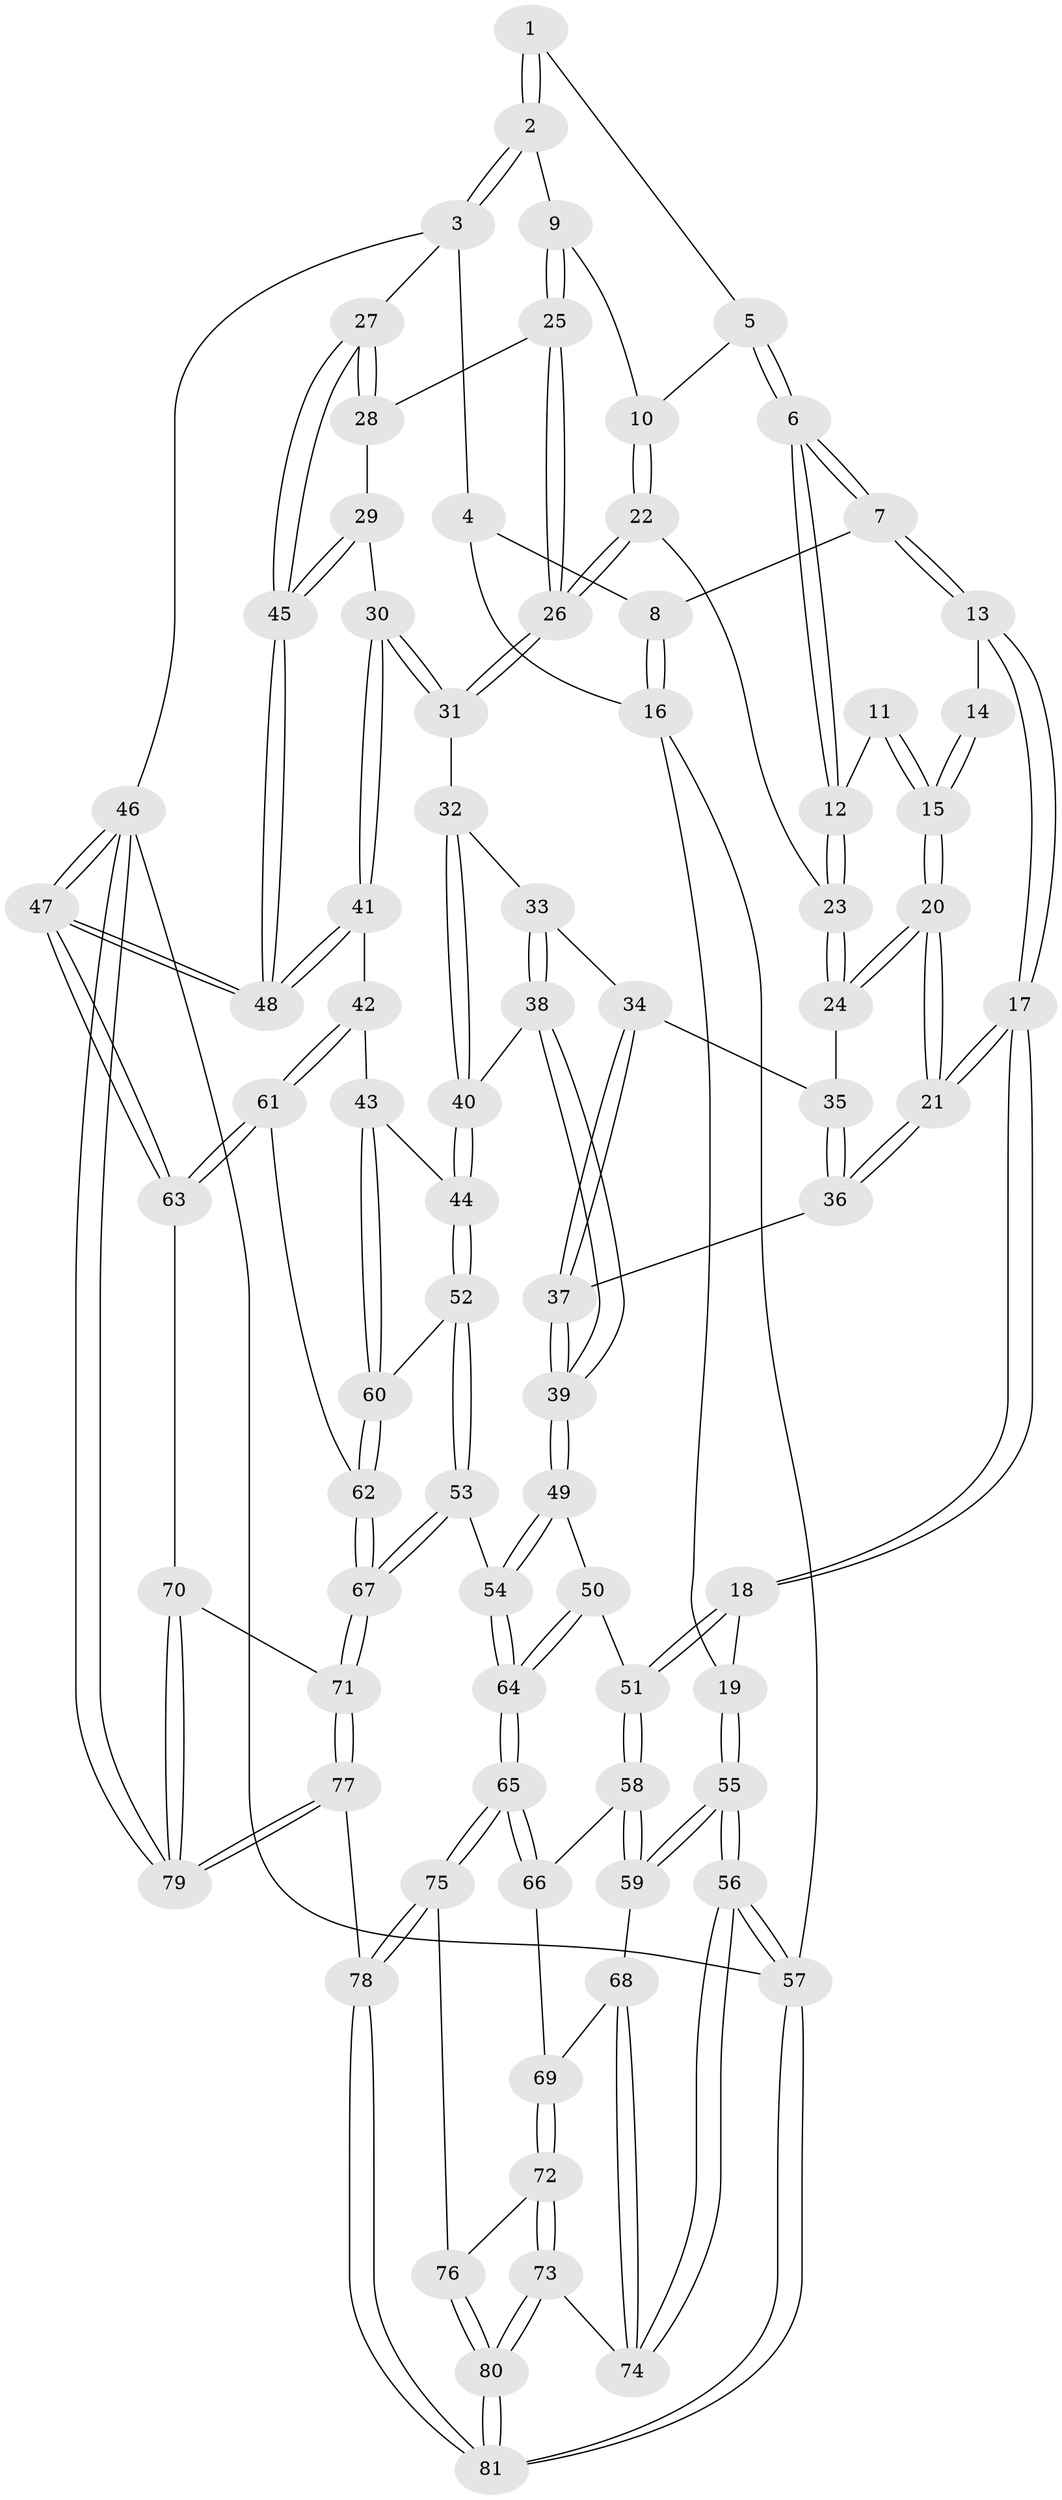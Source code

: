 // Generated by graph-tools (version 1.1) at 2025/51/03/09/25 03:51:06]
// undirected, 81 vertices, 199 edges
graph export_dot {
graph [start="1"]
  node [color=gray90,style=filled];
  1 [pos="+0.6779712746848073+0"];
  2 [pos="+0.993134079499957+0.13708914581249407"];
  3 [pos="+1+0.17618668063162254"];
  4 [pos="+0.6710826844993905+0"];
  5 [pos="+0.6708463340186684+0"];
  6 [pos="+0.5069791466655289+0.16682013899022927"];
  7 [pos="+0.09969771735378027+0"];
  8 [pos="+0.07744797597241963+0"];
  9 [pos="+0.784910566491846+0.21878365746694342"];
  10 [pos="+0.7194599784144766+0.12254568344092494"];
  11 [pos="+0.41672751486996595+0.18390613162560876"];
  12 [pos="+0.5009984584874807+0.18240628941254486"];
  13 [pos="+0.1326154550326667+0"];
  14 [pos="+0.27626022281193036+0.10548816203631856"];
  15 [pos="+0.33445271491135437+0.25565027562404413"];
  16 [pos="+0+0"];
  17 [pos="+0.18582583568855396+0.464969086835899"];
  18 [pos="+0.18422127529638377+0.4664777283788534"];
  19 [pos="+0+0.4294938776215684"];
  20 [pos="+0.32424529973129723+0.37071432162542944"];
  21 [pos="+0.22725435384470738+0.4522819931363726"];
  22 [pos="+0.5925382684298919+0.30877294637905334"];
  23 [pos="+0.5136591598792445+0.28997454101763454"];
  24 [pos="+0.4778809681043677+0.3270022661276817"];
  25 [pos="+0.7886577138066876+0.26503593352462396"];
  26 [pos="+0.6928813124079496+0.37883285904409875"];
  27 [pos="+1+0.2735970324090579"];
  28 [pos="+0.8759204132485862+0.3151571737868763"];
  29 [pos="+0.8567631690987078+0.48829297053725246"];
  30 [pos="+0.8060244329485389+0.5074309874202994"];
  31 [pos="+0.6990998955581474+0.436469130004388"];
  32 [pos="+0.6908310209236029+0.442509105157497"];
  33 [pos="+0.5753534313532477+0.4768314673686552"];
  34 [pos="+0.5566297611708982+0.4700691082373931"];
  35 [pos="+0.5206349454057918+0.4460636486595163"];
  36 [pos="+0.41032780800931046+0.5224297588934945"];
  37 [pos="+0.4597914022167731+0.5732546501110813"];
  38 [pos="+0.5574740118076764+0.5974003807088651"];
  39 [pos="+0.49491931531821043+0.6289881622717977"];
  40 [pos="+0.6317990791068281+0.6078298123595778"];
  41 [pos="+0.7896416867144216+0.6397628424410706"];
  42 [pos="+0.7891410061902082+0.6405515926626071"];
  43 [pos="+0.776260534758403+0.6427308678041935"];
  44 [pos="+0.6542273063383861+0.6310802226151899"];
  45 [pos="+1+0.5109036148138327"];
  46 [pos="+1+1"];
  47 [pos="+1+0.7715724191035109"];
  48 [pos="+1+0.6705067929624677"];
  49 [pos="+0.4769954092555847+0.6957995055574184"];
  50 [pos="+0.27764135960942277+0.6637451046788069"];
  51 [pos="+0.19944737919493297+0.6136291258639137"];
  52 [pos="+0.6113001683506616+0.746523548654266"];
  53 [pos="+0.543182287581798+0.7906140693736066"];
  54 [pos="+0.5036335961850131+0.7664659318060844"];
  55 [pos="+0+0.7005618471388357"];
  56 [pos="+0+0.936547969447802"];
  57 [pos="+0+1"];
  58 [pos="+0.1543596918238335+0.7008477614566926"];
  59 [pos="+0+0.7008467282429424"];
  60 [pos="+0.6692857215106773+0.7470835575581976"];
  61 [pos="+0.81867735058467+0.7726768585167193"];
  62 [pos="+0.7408331510897331+0.7984055290988598"];
  63 [pos="+0.883843581734383+0.8281589368642819"];
  64 [pos="+0.36016964050846356+0.851124224504781"];
  65 [pos="+0.3567204791525844+0.8570779127528609"];
  66 [pos="+0.15063174426625825+0.7263626335738214"];
  67 [pos="+0.6158613719483176+0.9620046058824465"];
  68 [pos="+0.09035417613189345+0.7884656070209171"];
  69 [pos="+0.14197048913694765+0.7603273996731641"];
  70 [pos="+0.883623161881147+0.8286156416015436"];
  71 [pos="+0.6163738153850877+0.9667814727654721"];
  72 [pos="+0.1622627676934093+0.8207966124445538"];
  73 [pos="+0.12791978628196443+0.9559076377894196"];
  74 [pos="+0+0.879380129787634"];
  75 [pos="+0.3556767242742577+0.8596840598952299"];
  76 [pos="+0.29558287892145235+0.8958086771041978"];
  77 [pos="+0.6023269634668118+1"];
  78 [pos="+0.5849911962924663+1"];
  79 [pos="+0.7880261342606427+1"];
  80 [pos="+0.19373652016174864+1"];
  81 [pos="+0.19413428705608635+1"];
  1 -- 2;
  1 -- 2;
  1 -- 5;
  2 -- 3;
  2 -- 3;
  2 -- 9;
  3 -- 4;
  3 -- 27;
  3 -- 46;
  4 -- 8;
  4 -- 16;
  5 -- 6;
  5 -- 6;
  5 -- 10;
  6 -- 7;
  6 -- 7;
  6 -- 12;
  6 -- 12;
  7 -- 8;
  7 -- 13;
  7 -- 13;
  8 -- 16;
  8 -- 16;
  9 -- 10;
  9 -- 25;
  9 -- 25;
  10 -- 22;
  10 -- 22;
  11 -- 12;
  11 -- 15;
  11 -- 15;
  12 -- 23;
  12 -- 23;
  13 -- 14;
  13 -- 17;
  13 -- 17;
  14 -- 15;
  14 -- 15;
  15 -- 20;
  15 -- 20;
  16 -- 19;
  16 -- 57;
  17 -- 18;
  17 -- 18;
  17 -- 21;
  17 -- 21;
  18 -- 19;
  18 -- 51;
  18 -- 51;
  19 -- 55;
  19 -- 55;
  20 -- 21;
  20 -- 21;
  20 -- 24;
  20 -- 24;
  21 -- 36;
  21 -- 36;
  22 -- 23;
  22 -- 26;
  22 -- 26;
  23 -- 24;
  23 -- 24;
  24 -- 35;
  25 -- 26;
  25 -- 26;
  25 -- 28;
  26 -- 31;
  26 -- 31;
  27 -- 28;
  27 -- 28;
  27 -- 45;
  27 -- 45;
  28 -- 29;
  29 -- 30;
  29 -- 45;
  29 -- 45;
  30 -- 31;
  30 -- 31;
  30 -- 41;
  30 -- 41;
  31 -- 32;
  32 -- 33;
  32 -- 40;
  32 -- 40;
  33 -- 34;
  33 -- 38;
  33 -- 38;
  34 -- 35;
  34 -- 37;
  34 -- 37;
  35 -- 36;
  35 -- 36;
  36 -- 37;
  37 -- 39;
  37 -- 39;
  38 -- 39;
  38 -- 39;
  38 -- 40;
  39 -- 49;
  39 -- 49;
  40 -- 44;
  40 -- 44;
  41 -- 42;
  41 -- 48;
  41 -- 48;
  42 -- 43;
  42 -- 61;
  42 -- 61;
  43 -- 44;
  43 -- 60;
  43 -- 60;
  44 -- 52;
  44 -- 52;
  45 -- 48;
  45 -- 48;
  46 -- 47;
  46 -- 47;
  46 -- 79;
  46 -- 79;
  46 -- 57;
  47 -- 48;
  47 -- 48;
  47 -- 63;
  47 -- 63;
  49 -- 50;
  49 -- 54;
  49 -- 54;
  50 -- 51;
  50 -- 64;
  50 -- 64;
  51 -- 58;
  51 -- 58;
  52 -- 53;
  52 -- 53;
  52 -- 60;
  53 -- 54;
  53 -- 67;
  53 -- 67;
  54 -- 64;
  54 -- 64;
  55 -- 56;
  55 -- 56;
  55 -- 59;
  55 -- 59;
  56 -- 57;
  56 -- 57;
  56 -- 74;
  56 -- 74;
  57 -- 81;
  57 -- 81;
  58 -- 59;
  58 -- 59;
  58 -- 66;
  59 -- 68;
  60 -- 62;
  60 -- 62;
  61 -- 62;
  61 -- 63;
  61 -- 63;
  62 -- 67;
  62 -- 67;
  63 -- 70;
  64 -- 65;
  64 -- 65;
  65 -- 66;
  65 -- 66;
  65 -- 75;
  65 -- 75;
  66 -- 69;
  67 -- 71;
  67 -- 71;
  68 -- 69;
  68 -- 74;
  68 -- 74;
  69 -- 72;
  69 -- 72;
  70 -- 71;
  70 -- 79;
  70 -- 79;
  71 -- 77;
  71 -- 77;
  72 -- 73;
  72 -- 73;
  72 -- 76;
  73 -- 74;
  73 -- 80;
  73 -- 80;
  75 -- 76;
  75 -- 78;
  75 -- 78;
  76 -- 80;
  76 -- 80;
  77 -- 78;
  77 -- 79;
  77 -- 79;
  78 -- 81;
  78 -- 81;
  80 -- 81;
  80 -- 81;
}
